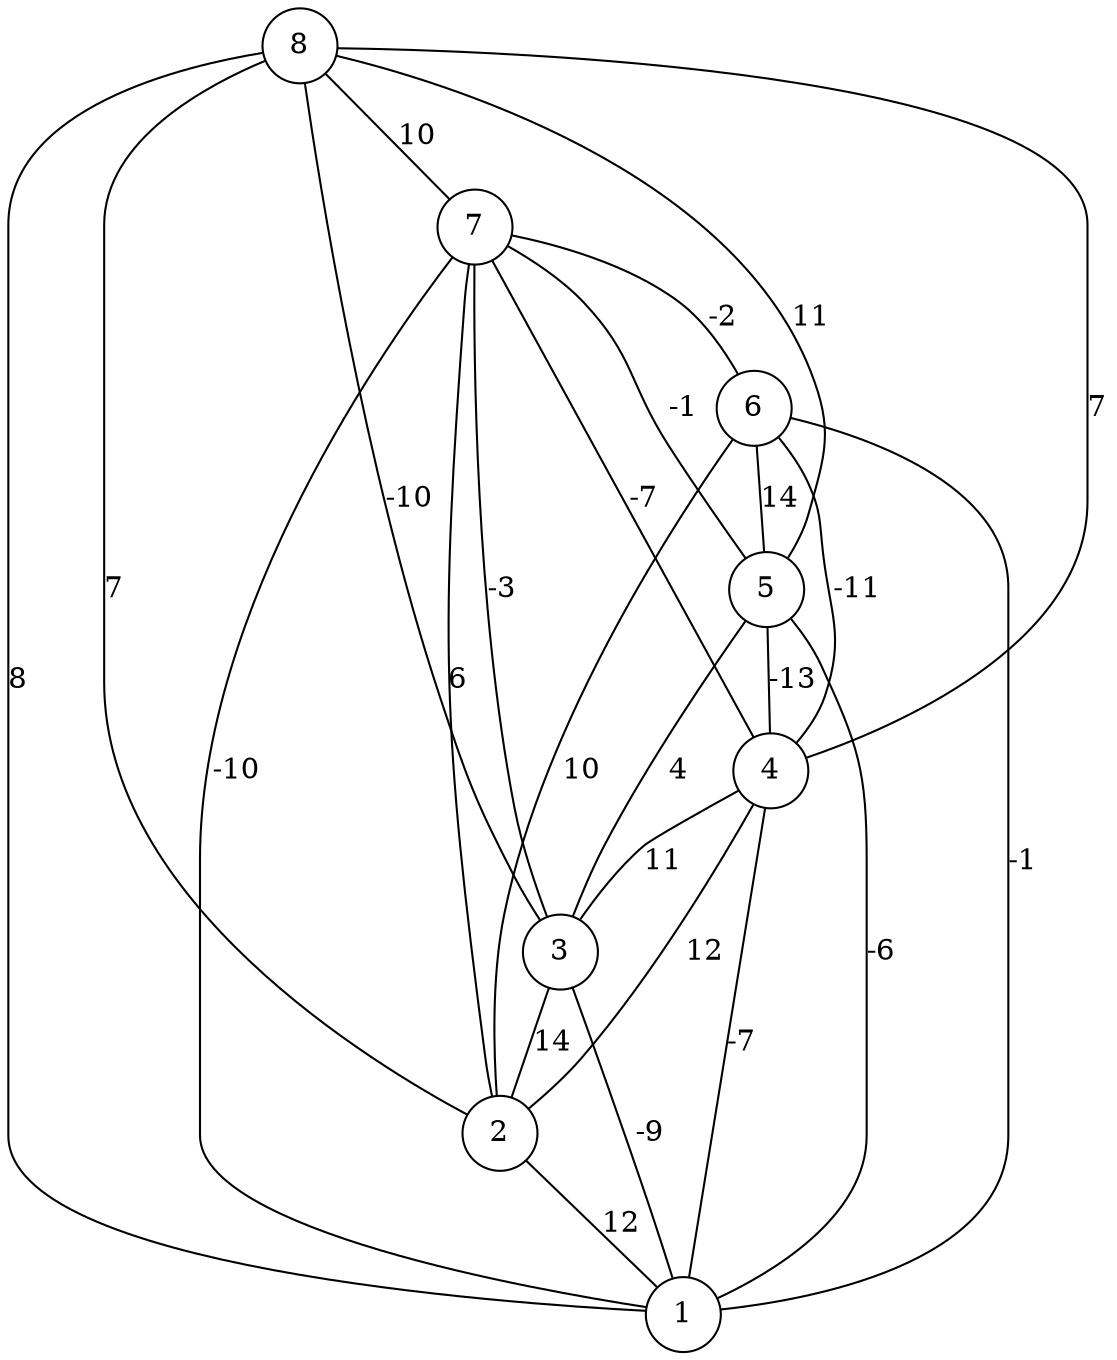 graph { 
	 fontname="Helvetica,Arial,sans-serif" 
	 node [shape = circle]; 
	 8 -- 1 [label = "8"];
	 8 -- 2 [label = "7"];
	 8 -- 3 [label = "-10"];
	 8 -- 4 [label = "7"];
	 8 -- 5 [label = "11"];
	 8 -- 7 [label = "10"];
	 7 -- 1 [label = "-10"];
	 7 -- 2 [label = "6"];
	 7 -- 3 [label = "-3"];
	 7 -- 4 [label = "-7"];
	 7 -- 5 [label = "-1"];
	 7 -- 6 [label = "-2"];
	 6 -- 1 [label = "-1"];
	 6 -- 2 [label = "10"];
	 6 -- 4 [label = "-11"];
	 6 -- 5 [label = "14"];
	 5 -- 1 [label = "-6"];
	 5 -- 3 [label = "4"];
	 5 -- 4 [label = "-13"];
	 4 -- 1 [label = "-7"];
	 4 -- 2 [label = "12"];
	 4 -- 3 [label = "11"];
	 3 -- 1 [label = "-9"];
	 3 -- 2 [label = "14"];
	 2 -- 1 [label = "12"];
	 1;
	 2;
	 3;
	 4;
	 5;
	 6;
	 7;
	 8;
}
